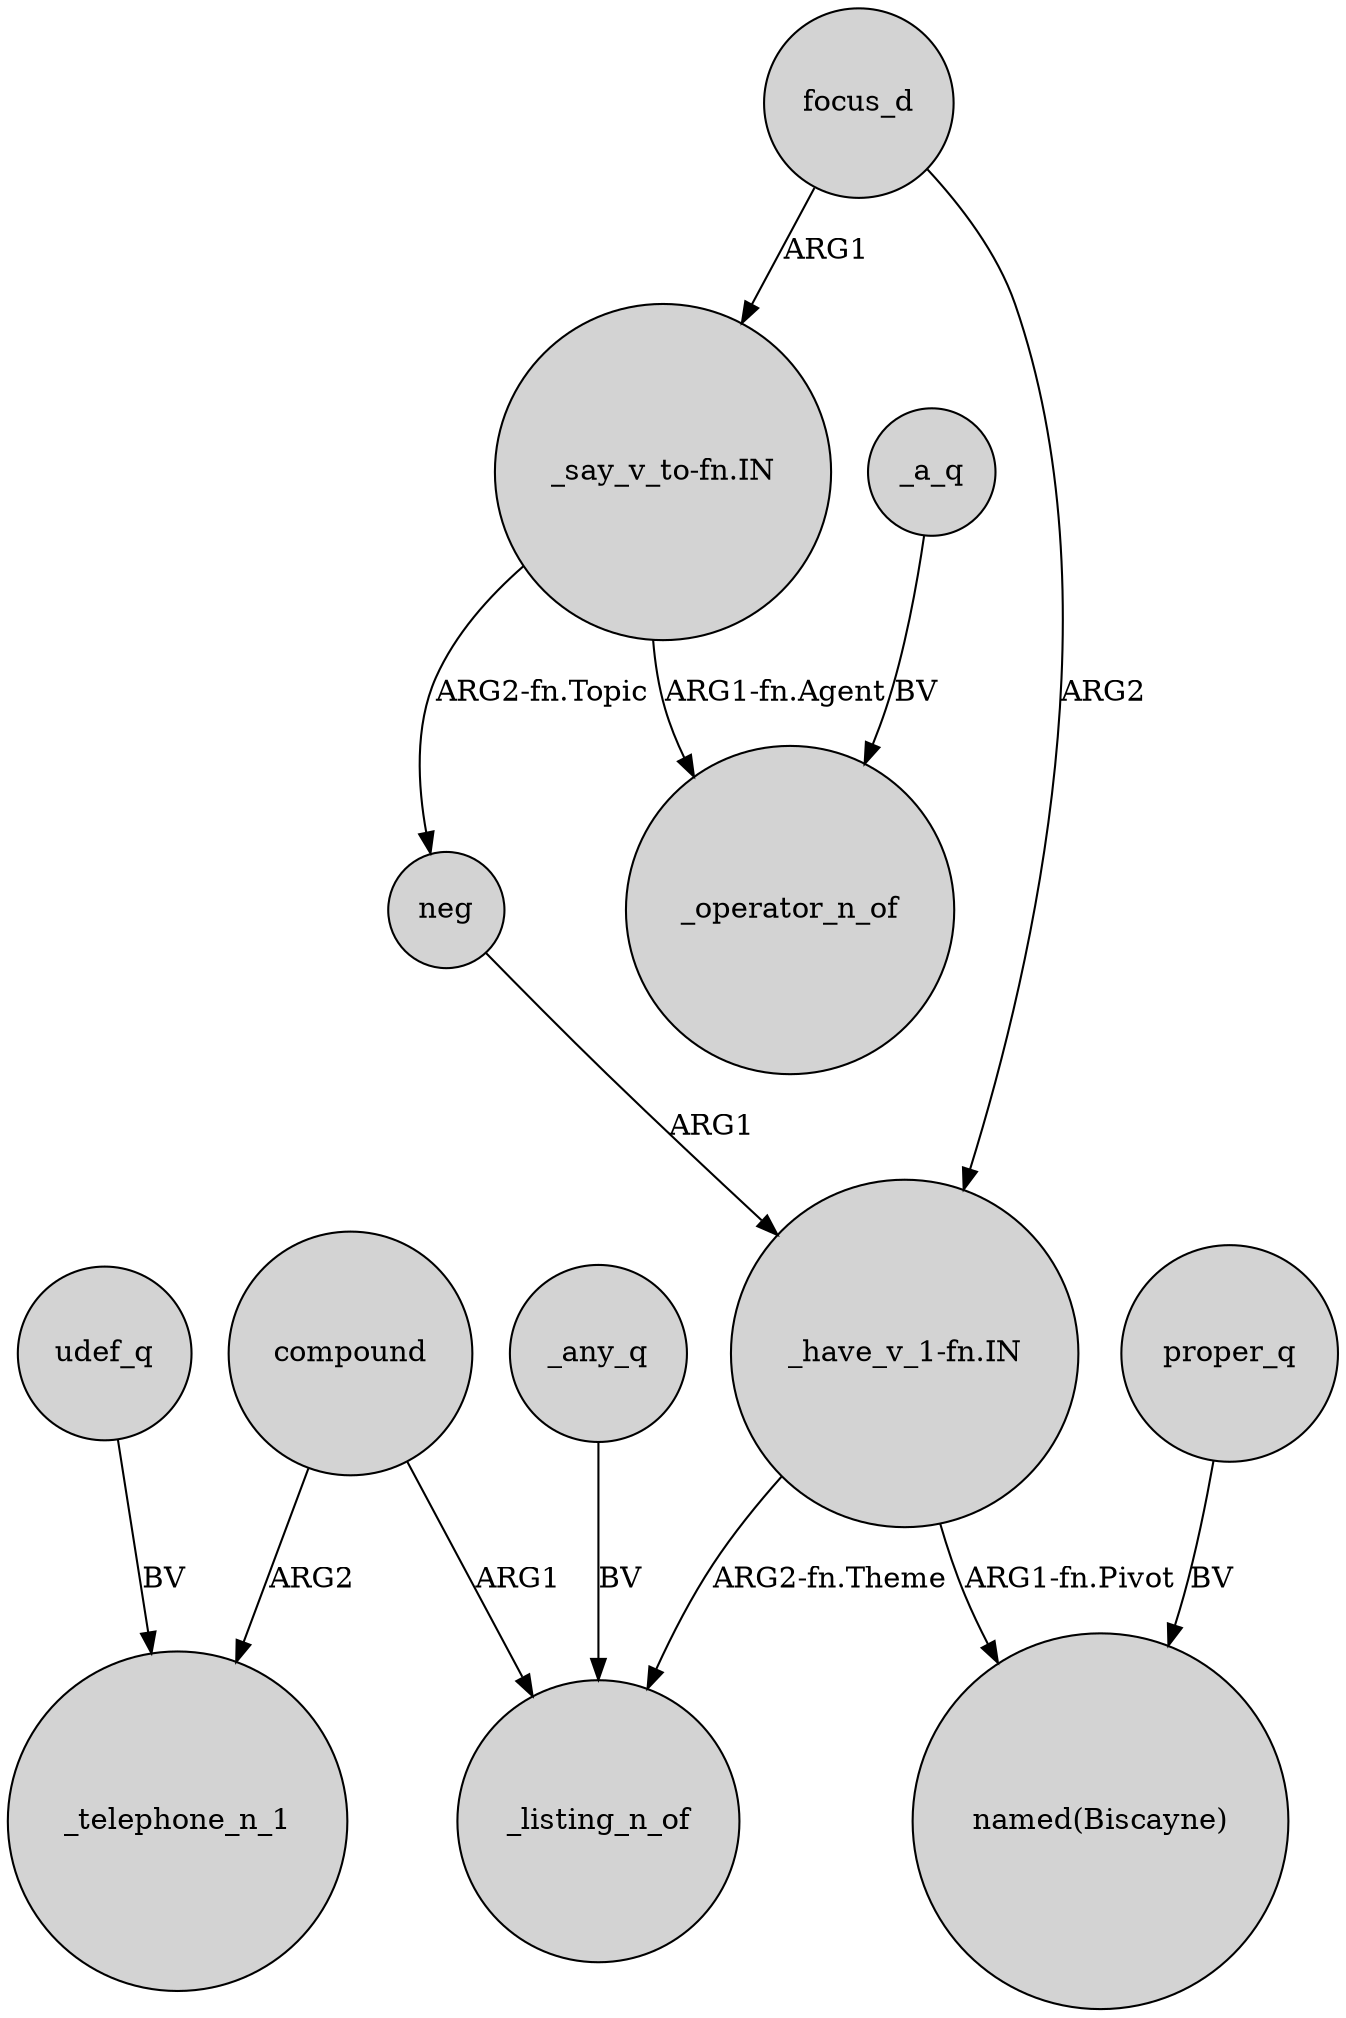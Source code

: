 digraph {
	node [shape=circle style=filled]
	udef_q -> _telephone_n_1 [label=BV]
	_a_q -> _operator_n_of [label=BV]
	"_say_v_to-fn.IN" -> neg [label="ARG2-fn.Topic"]
	focus_d -> "_have_v_1-fn.IN" [label=ARG2]
	"_say_v_to-fn.IN" -> _operator_n_of [label="ARG1-fn.Agent"]
	_any_q -> _listing_n_of [label=BV]
	"_have_v_1-fn.IN" -> _listing_n_of [label="ARG2-fn.Theme"]
	compound -> _telephone_n_1 [label=ARG2]
	proper_q -> "named(Biscayne)" [label=BV]
	compound -> _listing_n_of [label=ARG1]
	neg -> "_have_v_1-fn.IN" [label=ARG1]
	"_have_v_1-fn.IN" -> "named(Biscayne)" [label="ARG1-fn.Pivot"]
	focus_d -> "_say_v_to-fn.IN" [label=ARG1]
}
